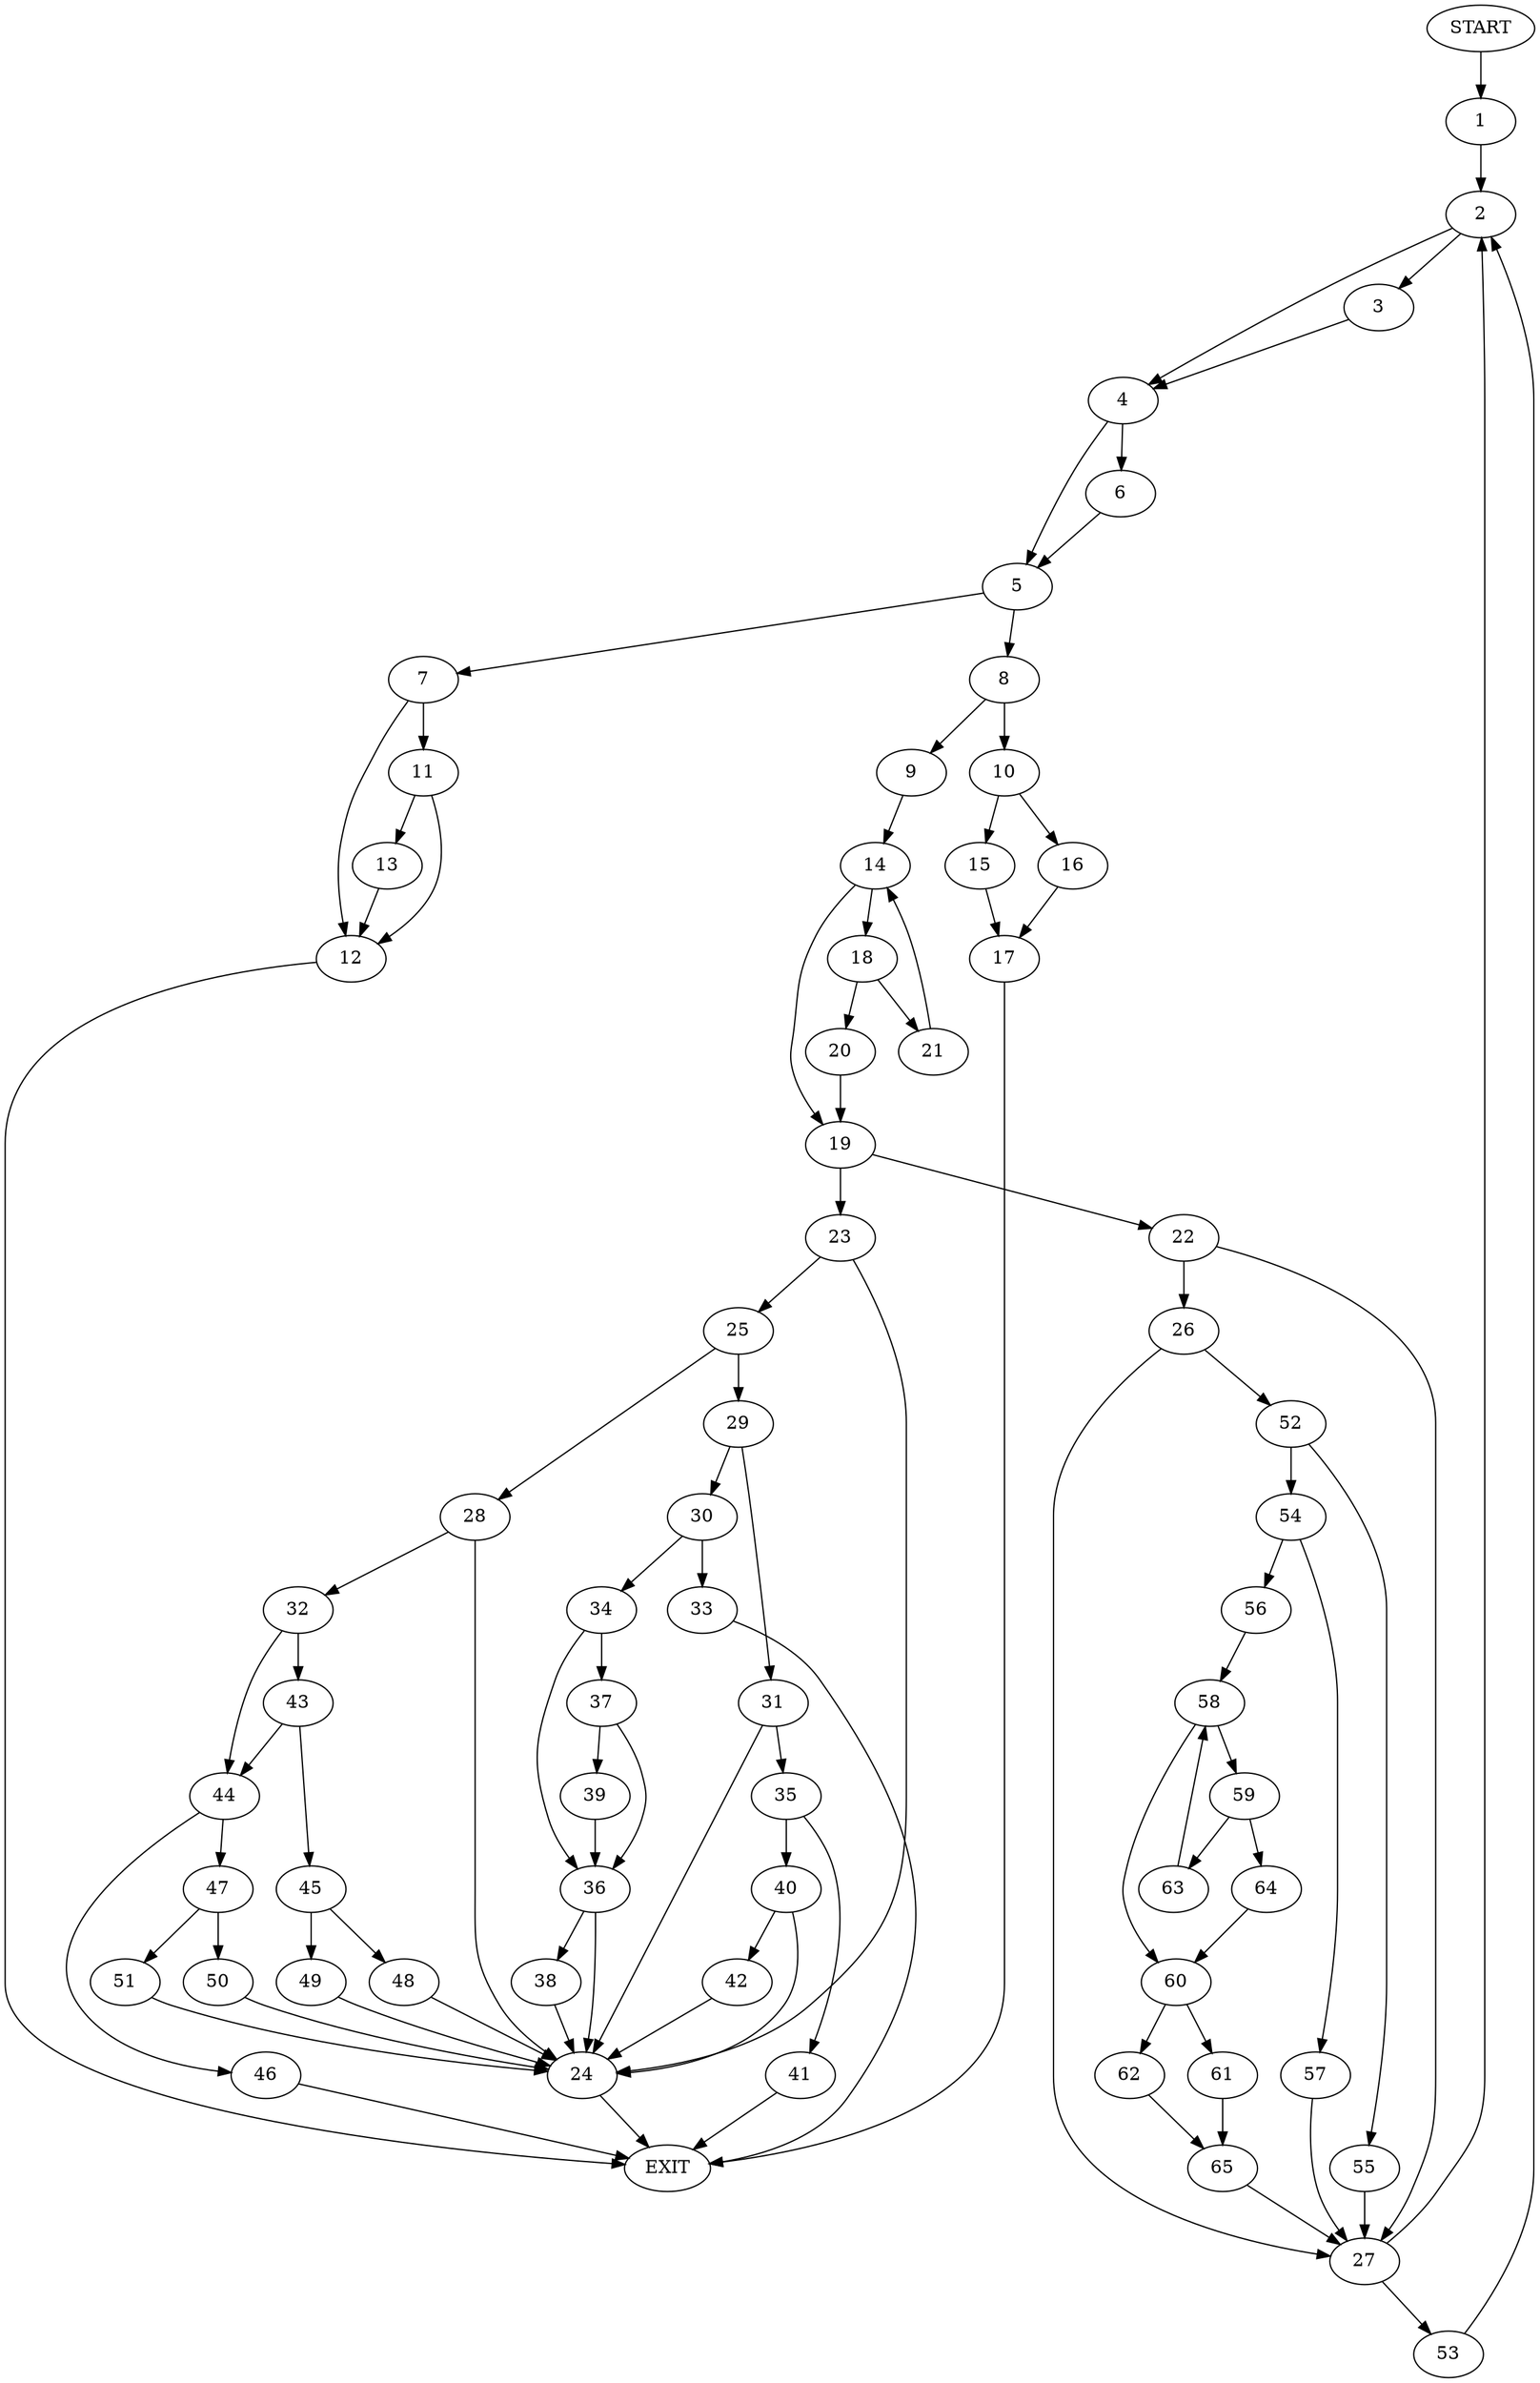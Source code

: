 digraph {
0 [label="START"]
66 [label="EXIT"]
0 -> 1
1 -> 2
2 -> 3
2 -> 4
3 -> 4
4 -> 5
4 -> 6
6 -> 5
5 -> 7
5 -> 8
8 -> 9
8 -> 10
7 -> 11
7 -> 12
11 -> 13
11 -> 12
12 -> 66
13 -> 12
9 -> 14
10 -> 15
10 -> 16
16 -> 17
15 -> 17
17 -> 66
14 -> 18
14 -> 19
18 -> 20
18 -> 21
19 -> 22
19 -> 23
21 -> 14
20 -> 19
23 -> 24
23 -> 25
22 -> 26
22 -> 27
24 -> 66
25 -> 28
25 -> 29
29 -> 30
29 -> 31
28 -> 32
28 -> 24
30 -> 33
30 -> 34
31 -> 24
31 -> 35
34 -> 36
34 -> 37
33 -> 66
36 -> 38
36 -> 24
37 -> 36
37 -> 39
39 -> 36
38 -> 24
35 -> 40
35 -> 41
40 -> 42
40 -> 24
41 -> 66
42 -> 24
32 -> 43
32 -> 44
43 -> 45
43 -> 44
44 -> 46
44 -> 47
45 -> 48
45 -> 49
48 -> 24
49 -> 24
47 -> 50
47 -> 51
46 -> 66
51 -> 24
50 -> 24
26 -> 52
26 -> 27
27 -> 2
27 -> 53
52 -> 54
52 -> 55
54 -> 56
54 -> 57
55 -> 27
57 -> 27
56 -> 58
58 -> 59
58 -> 60
60 -> 61
60 -> 62
59 -> 63
59 -> 64
63 -> 58
64 -> 60
62 -> 65
61 -> 65
65 -> 27
53 -> 2
}
